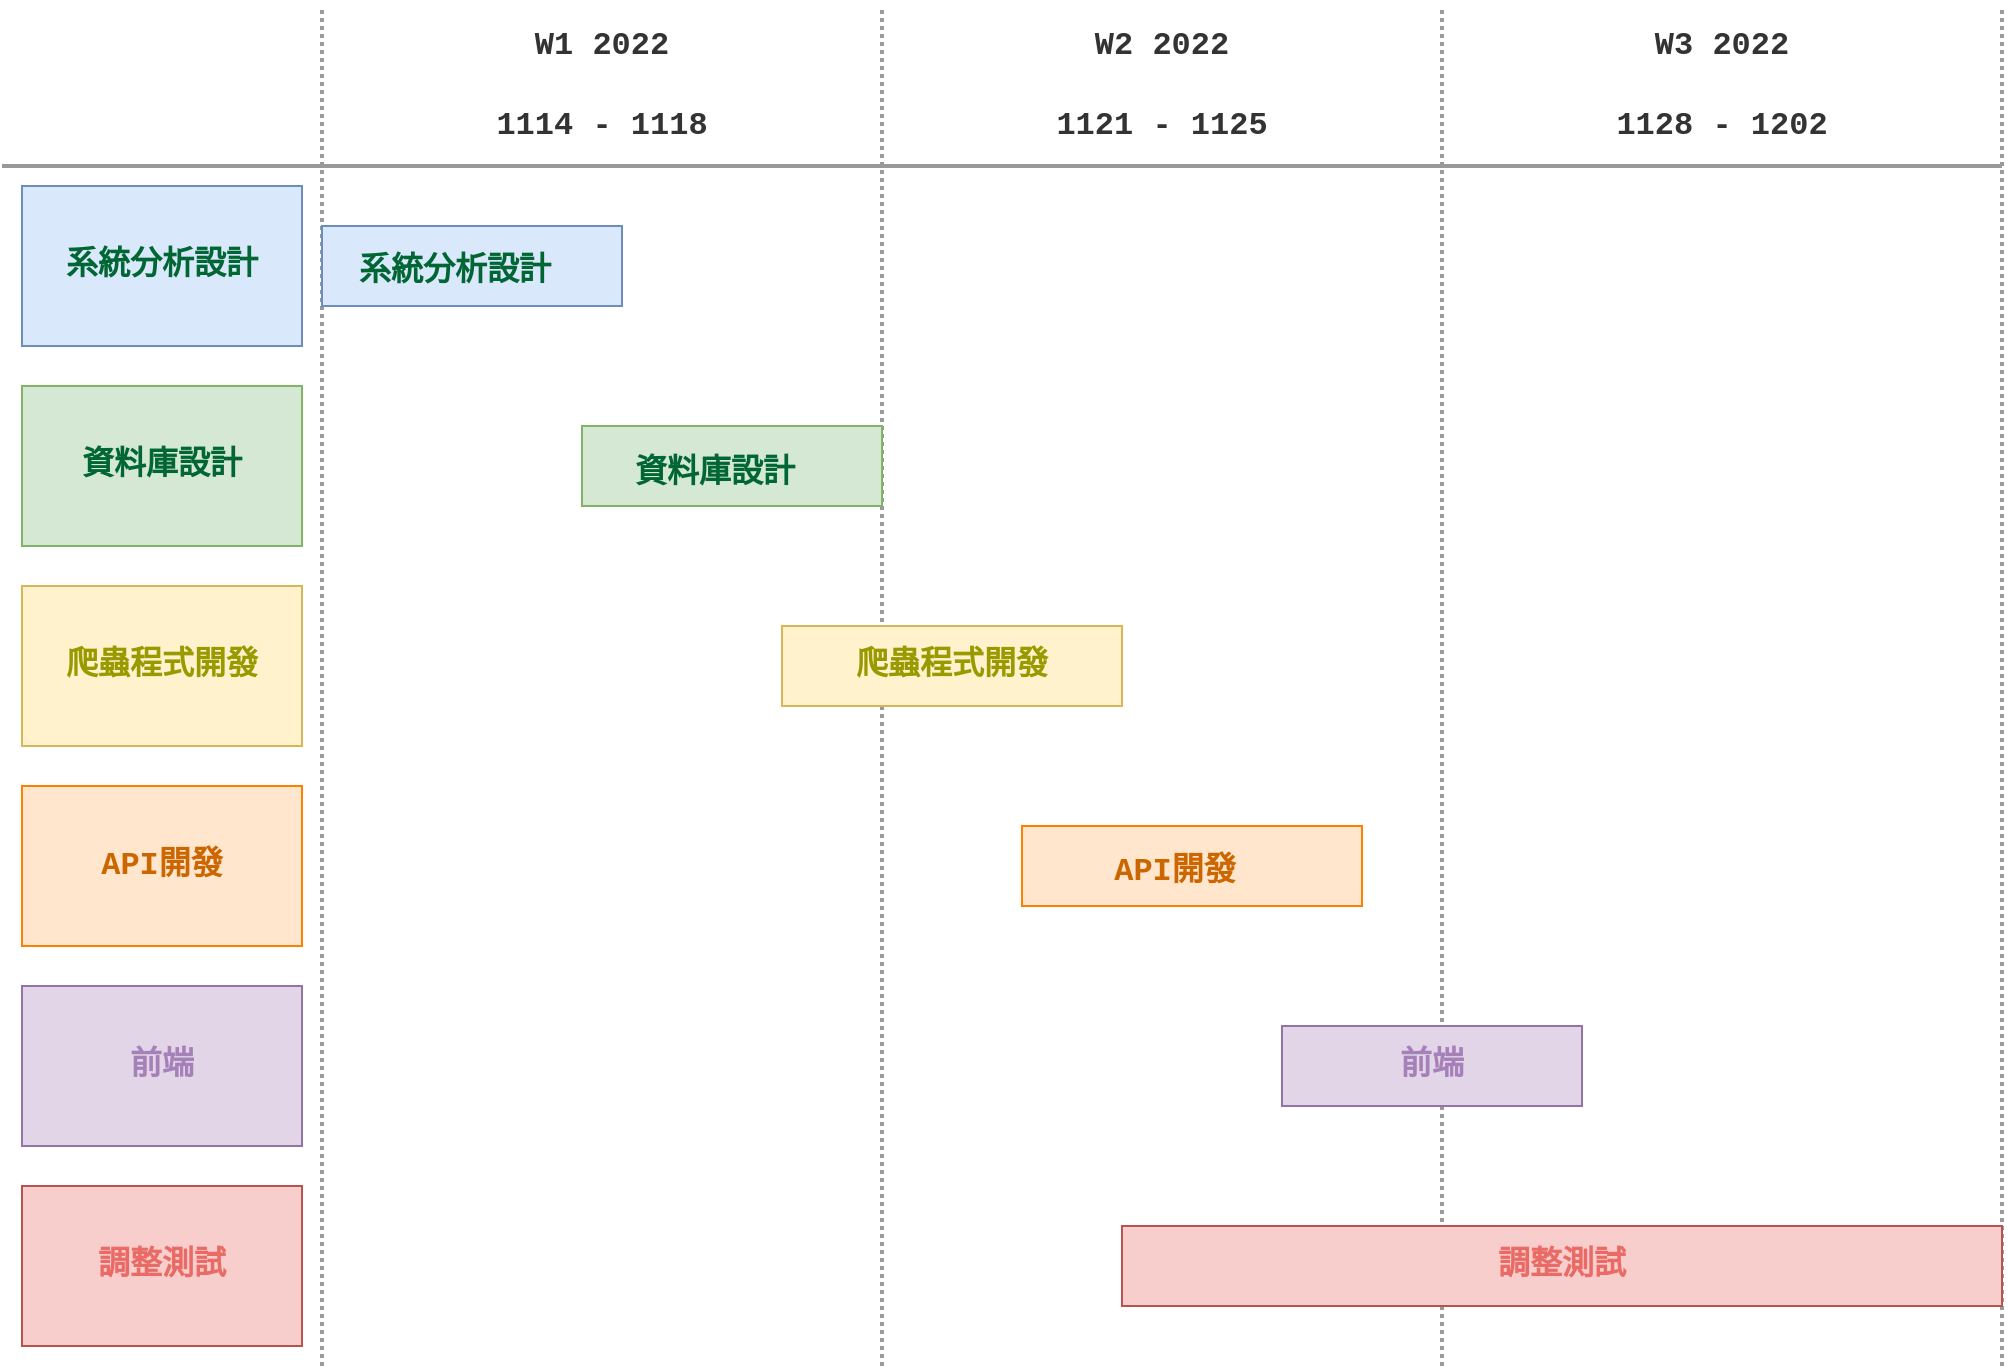 <mxfile version="20.5.3" type="device"><diagram id="hCZYidZtqIx2kF5NfHP_" name="Page-1"><mxGraphModel dx="1422" dy="762" grid="1" gridSize="10" guides="1" tooltips="1" connect="1" arrows="1" fold="1" page="0" pageScale="1" pageWidth="827" pageHeight="1169" math="0" shadow="0"><root><mxCell id="0"/><mxCell id="1" parent="0"/><mxCell id="JNnMWYG5FLHqamiS6I97-1" value="" style="endArrow=none;html=1;rounded=0;strokeWidth=2;strokeColor=#999999;fontColor=#4D4D4D;dashed=1;dashPattern=1 1;entryX=0;entryY=0;entryDx=0;entryDy=0;fontStyle=1;fontSize=16;align=center;" parent="1" target="JNnMWYG5FLHqamiS6I97-5" edge="1"><mxGeometry width="50" height="50" relative="1" as="geometry"><mxPoint x="240" y="760" as="sourcePoint"/><mxPoint x="240" y="40" as="targetPoint"/></mxGeometry></mxCell><mxCell id="JNnMWYG5FLHqamiS6I97-2" value="&lt;h2 style=&quot;font-size: 16px;&quot;&gt;&lt;font color=&quot;#333333&quot; style=&quot;font-size: 16px;&quot;&gt;1114 - 1118&lt;/font&gt;&lt;/h2&gt;" style="text;html=1;strokeColor=none;fillColor=none;align=center;verticalAlign=middle;whiteSpace=wrap;rounded=0;fontFamily=Courier New;fontStyle=1;fontSize=16;" parent="1" vertex="1"><mxGeometry x="240" y="120" width="280" height="40" as="geometry"/></mxCell><mxCell id="JNnMWYG5FLHqamiS6I97-3" value="" style="endArrow=none;html=1;rounded=0;strokeWidth=2;strokeColor=#999999;fontColor=#4D4D4D;dashed=1;dashPattern=1 1;entryX=0;entryY=0;entryDx=0;entryDy=0;fontStyle=1;fontSize=16;align=center;" parent="1" target="JNnMWYG5FLHqamiS6I97-12" edge="1"><mxGeometry width="50" height="50" relative="1" as="geometry"><mxPoint x="520" y="760" as="sourcePoint"/><mxPoint x="520" y="-160" as="targetPoint"/></mxGeometry></mxCell><mxCell id="JNnMWYG5FLHqamiS6I97-4" value="&lt;h2 style=&quot;font-size: 16px;&quot;&gt;&lt;font color=&quot;#333333&quot; style=&quot;font-size: 16px;&quot;&gt;1121 - 1125&lt;/font&gt;&lt;/h2&gt;" style="text;html=1;strokeColor=none;fillColor=none;align=center;verticalAlign=middle;whiteSpace=wrap;rounded=0;fontFamily=Courier New;fontStyle=1;fontSize=16;" parent="1" vertex="1"><mxGeometry x="520" y="120" width="280" height="40" as="geometry"/></mxCell><mxCell id="JNnMWYG5FLHqamiS6I97-5" value="&lt;h2 style=&quot;font-size: 16px;&quot;&gt;&lt;font color=&quot;#333333&quot; style=&quot;font-size: 16px;&quot;&gt;W1 2022&lt;/font&gt;&lt;/h2&gt;" style="text;html=1;strokeColor=none;fillColor=none;align=center;verticalAlign=middle;whiteSpace=wrap;rounded=0;fontFamily=Courier New;fontStyle=1;fontSize=16;" parent="1" vertex="1"><mxGeometry x="240" y="80" width="280" height="40" as="geometry"/></mxCell><mxCell id="JNnMWYG5FLHqamiS6I97-6" value="&lt;span style=&quot;color: rgb(0, 102, 51);&quot;&gt;系統分析設計&lt;/span&gt;&lt;font color=&quot;#004c99&quot; style=&quot;font-size: 16px;&quot;&gt;&lt;span style=&quot;font-size: 16px;&quot;&gt;&lt;br style=&quot;font-size: 16px;&quot;&gt;&lt;/span&gt;&lt;/font&gt;" style="rounded=0;whiteSpace=wrap;html=1;fontFamily=Courier New;fillColor=#dae8fc;strokeColor=#6c8ebf;fontStyle=1;fontSize=16;align=center;" parent="1" vertex="1"><mxGeometry x="90" y="170" width="140" height="80" as="geometry"/></mxCell><mxCell id="JNnMWYG5FLHqamiS6I97-7" value="&lt;h3 style=&quot;text-align: right; margin: 10px 10px 5px; padding: 3px 20px 3px 3px; line-height: 20px; letter-spacing: -0.006em; border: 1px solid transparent; overflow-wrap: break-word; position: relative; font-size: 16px;&quot; class=&quot;editable-field&quot; id=&quot;bar-title&quot;&gt;&lt;span style=&quot;color: rgb(0, 102, 51); letter-spacing: normal;&quot;&gt;系統分析設計&lt;/span&gt;&lt;br&gt;&lt;/h3&gt;" style="rounded=0;whiteSpace=wrap;html=1;fontFamily=Courier New;fillColor=#dae8fc;strokeColor=#6c8ebf;align=center;fontStyle=1;fontSize=16;" parent="1" vertex="1"><mxGeometry x="240" y="190" width="150" height="40" as="geometry"/></mxCell><mxCell id="JNnMWYG5FLHqamiS6I97-8" value="" style="endArrow=none;html=1;rounded=0;strokeWidth=2;strokeColor=#999999;fontColor=#4D4D4D;fontStyle=1;fontSize=16;align=center;" parent="1" edge="1"><mxGeometry width="50" height="50" relative="1" as="geometry"><mxPoint x="1080" y="160" as="sourcePoint"/><mxPoint x="80" y="160" as="targetPoint"/></mxGeometry></mxCell><mxCell id="JNnMWYG5FLHqamiS6I97-9" value="&lt;font color=&quot;#006633&quot; style=&quot;font-size: 16px;&quot;&gt;&lt;span style=&quot;font-size: 16px;&quot;&gt;資料庫設計&lt;/span&gt;&lt;/font&gt;" style="rounded=0;whiteSpace=wrap;html=1;fontFamily=Courier New;fillColor=#d5e8d4;strokeColor=#82b366;fontStyle=1;fontSize=16;align=center;" parent="1" vertex="1"><mxGeometry x="90" y="270" width="140" height="80" as="geometry"/></mxCell><mxCell id="JNnMWYG5FLHqamiS6I97-10" value="&lt;h3 style=&quot;margin: 10px 10px 5px; padding: 3px 20px 3px 3px; line-height: 20px; border: 1px solid transparent; overflow-wrap: break-word; position: relative;&quot; class=&quot;editable-field&quot; id=&quot;bar-title&quot;&gt;&lt;span style=&quot;color: rgb(0, 102, 51); font-size: 16px;&quot;&gt;資料庫設計&lt;/span&gt;&lt;br&gt;&lt;/h3&gt;" style="rounded=0;whiteSpace=wrap;html=1;fontFamily=Courier New;fillColor=#d5e8d4;strokeColor=#82b366;align=center;fontStyle=1;fontSize=16;" parent="1" vertex="1"><mxGeometry x="370" y="290" width="150" height="40" as="geometry"/></mxCell><mxCell id="JNnMWYG5FLHqamiS6I97-11" value="" style="endArrow=none;html=1;rounded=0;strokeWidth=2;strokeColor=#999999;fontColor=#4D4D4D;dashed=1;dashPattern=1 1;fontStyle=1;fontSize=16;align=center;" parent="1" edge="1"><mxGeometry width="50" height="50" relative="1" as="geometry"><mxPoint x="800" y="760" as="sourcePoint"/><mxPoint x="800" y="80" as="targetPoint"/></mxGeometry></mxCell><mxCell id="JNnMWYG5FLHqamiS6I97-12" value="&lt;h2 style=&quot;font-size: 16px;&quot;&gt;&lt;font color=&quot;#333333&quot; style=&quot;font-size: 16px;&quot;&gt;W2 2022&lt;/font&gt;&lt;/h2&gt;" style="text;html=1;strokeColor=none;fillColor=none;align=center;verticalAlign=middle;whiteSpace=wrap;rounded=0;fontFamily=Courier New;fontStyle=1;fontSize=16;" parent="1" vertex="1"><mxGeometry x="520" y="80" width="280" height="40" as="geometry"/></mxCell><mxCell id="JNnMWYG5FLHqamiS6I97-13" value="&lt;font color=&quot;#999900&quot; style=&quot;font-size: 16px;&quot;&gt;&lt;span style=&quot;font-size: 16px;&quot;&gt;爬蟲程式開發&lt;br style=&quot;font-size: 16px;&quot;&gt;&lt;/span&gt;&lt;/font&gt;" style="rounded=0;whiteSpace=wrap;html=1;fontFamily=Courier New;fillColor=#fff2cc;strokeColor=#d6b656;fontStyle=1;fontSize=16;align=center;" parent="1" vertex="1"><mxGeometry x="90" y="370" width="140" height="80" as="geometry"/></mxCell><mxCell id="JNnMWYG5FLHqamiS6I97-14" value="&lt;h3 style=&quot;margin: 10px 10px 5px; padding: 3px 20px 3px 3px; line-height: 20px; border: 1px solid transparent; overflow-wrap: break-word; position: relative; font-size: 16px;&quot; class=&quot;editable-field&quot; id=&quot;bar-title&quot;&gt;&lt;span style=&quot;color: rgb(204, 102, 0);&quot;&gt;API開發&lt;/span&gt;&lt;br style=&quot;font-size: 16px;&quot;&gt;&lt;/h3&gt;" style="rounded=0;whiteSpace=wrap;html=1;fontFamily=Courier New;fillColor=#ffe6cc;strokeColor=#FF8000;align=center;fontStyle=1;fontSize=16;" parent="1" vertex="1"><mxGeometry x="590" y="490" width="170" height="40" as="geometry"/></mxCell><mxCell id="JNnMWYG5FLHqamiS6I97-15" value="&lt;h2 style=&quot;font-size: 16px;&quot;&gt;&lt;font color=&quot;#333333&quot; style=&quot;font-size: 16px;&quot;&gt;1128 - 1202&lt;/font&gt;&lt;/h2&gt;" style="text;html=1;strokeColor=none;fillColor=none;align=center;verticalAlign=middle;whiteSpace=wrap;rounded=0;fontFamily=Courier New;fontStyle=1;fontSize=16;" parent="1" vertex="1"><mxGeometry x="800" y="120" width="280" height="40" as="geometry"/></mxCell><mxCell id="JNnMWYG5FLHqamiS6I97-16" value="&lt;h2 style=&quot;font-size: 16px;&quot;&gt;&lt;font color=&quot;#333333&quot; style=&quot;font-size: 16px;&quot;&gt;W3 2022&lt;/font&gt;&lt;/h2&gt;" style="text;html=1;strokeColor=none;fillColor=none;align=center;verticalAlign=middle;whiteSpace=wrap;rounded=0;fontFamily=Courier New;fontStyle=1;fontSize=16;" parent="1" vertex="1"><mxGeometry x="800" y="80" width="280" height="40" as="geometry"/></mxCell><mxCell id="JNnMWYG5FLHqamiS6I97-17" value="&lt;font color=&quot;#cc6600&quot; style=&quot;font-size: 16px;&quot;&gt;&lt;span style=&quot;font-size: 16px;&quot;&gt;API開發&lt;/span&gt;&lt;/font&gt;" style="rounded=0;whiteSpace=wrap;html=1;fontFamily=Courier New;fillColor=#ffe6cc;strokeColor=#FF8000;fontStyle=1;fontSize=16;align=center;" parent="1" vertex="1"><mxGeometry x="90" y="470" width="140" height="80" as="geometry"/></mxCell><mxCell id="JNnMWYG5FLHqamiS6I97-18" value="" style="endArrow=none;html=1;rounded=0;strokeWidth=2;strokeColor=#999999;fontColor=#4D4D4D;dashed=1;dashPattern=1 1;fontStyle=1;fontSize=16;align=center;" parent="1" edge="1"><mxGeometry width="50" height="50" relative="1" as="geometry"><mxPoint x="1080" y="760" as="sourcePoint"/><mxPoint x="1080.0" y="80" as="targetPoint"/></mxGeometry></mxCell><mxCell id="-sFXL1ltzeE-kBcV5FMr-1" value="&lt;span style=&quot;color: rgb(153, 153, 0);&quot;&gt;爬蟲程式開發&lt;/span&gt;&lt;font color=&quot;#999900&quot; style=&quot;font-size: 16px;&quot;&gt;&lt;span style=&quot;font-size: 16px;&quot;&gt;&lt;br style=&quot;font-size: 16px;&quot;&gt;&lt;/span&gt;&lt;/font&gt;" style="rounded=0;whiteSpace=wrap;html=1;fontFamily=Courier New;fillColor=#fff2cc;strokeColor=#d6b656;fontStyle=1;fontSize=16;align=center;" parent="1" vertex="1"><mxGeometry x="470" y="390" width="170" height="40" as="geometry"/></mxCell><mxCell id="-sFXL1ltzeE-kBcV5FMr-6" value="&lt;span style=&quot;color: rgb(166, 128, 184);&quot;&gt;前端&lt;/span&gt;" style="rounded=0;whiteSpace=wrap;html=1;fontFamily=Courier New;fillColor=#e1d5e7;strokeColor=#9673a6;fontStyle=1;fontSize=16;align=center;" parent="1" vertex="1"><mxGeometry x="90" y="570" width="140" height="80" as="geometry"/></mxCell><mxCell id="-sFXL1ltzeE-kBcV5FMr-10" value="&lt;span style=&quot;color: rgb(166, 128, 184);&quot;&gt;前端&lt;/span&gt;" style="rounded=0;whiteSpace=wrap;html=1;fontFamily=Courier New;fillColor=#e1d5e7;strokeColor=#9673a6;fontStyle=1;fontSize=16;align=center;" parent="1" vertex="1"><mxGeometry x="720" y="590" width="150" height="40" as="geometry"/></mxCell><mxCell id="YtGdxNtrZsAcuZu59a7I-1" value="&lt;span style=&quot;font-size: 16px;&quot;&gt;&lt;font color=&quot;#ea6b66&quot; style=&quot;font-size: 16px;&quot;&gt;調整測試&lt;/font&gt;&lt;/span&gt;" style="rounded=0;whiteSpace=wrap;html=1;fontFamily=Courier New;fillColor=#f8cecc;strokeColor=#b85450;fontStyle=1;fontSize=16;align=center;" parent="1" vertex="1"><mxGeometry x="90" y="670" width="140" height="80" as="geometry"/></mxCell><mxCell id="YtGdxNtrZsAcuZu59a7I-2" value="&lt;span style=&quot;font-size: 16px;&quot;&gt;&lt;font color=&quot;#ea6b66&quot; style=&quot;font-size: 16px;&quot;&gt;調整測試&lt;/font&gt;&lt;/span&gt;" style="rounded=0;whiteSpace=wrap;html=1;fontFamily=Courier New;fillColor=#f8cecc;strokeColor=#b85450;fontStyle=1;fontSize=16;align=center;" parent="1" vertex="1"><mxGeometry x="640" y="690" width="440" height="40" as="geometry"/></mxCell></root></mxGraphModel></diagram></mxfile>